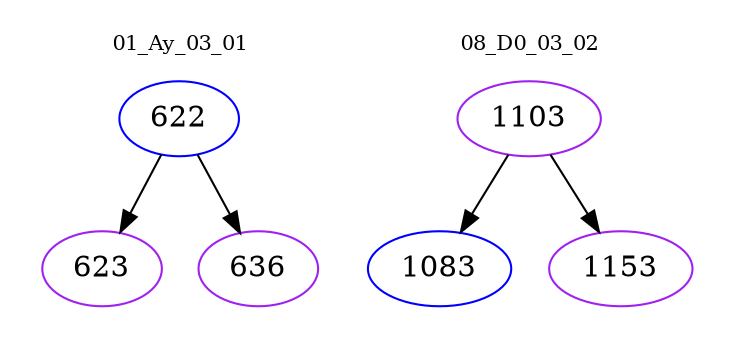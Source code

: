 digraph{
subgraph cluster_0 {
color = white
label = "01_Ay_03_01";
fontsize=10;
T0_622 [label="622", color="blue"]
T0_622 -> T0_623 [color="black"]
T0_623 [label="623", color="purple"]
T0_622 -> T0_636 [color="black"]
T0_636 [label="636", color="purple"]
}
subgraph cluster_1 {
color = white
label = "08_D0_03_02";
fontsize=10;
T1_1103 [label="1103", color="purple"]
T1_1103 -> T1_1083 [color="black"]
T1_1083 [label="1083", color="blue"]
T1_1103 -> T1_1153 [color="black"]
T1_1153 [label="1153", color="purple"]
}
}
